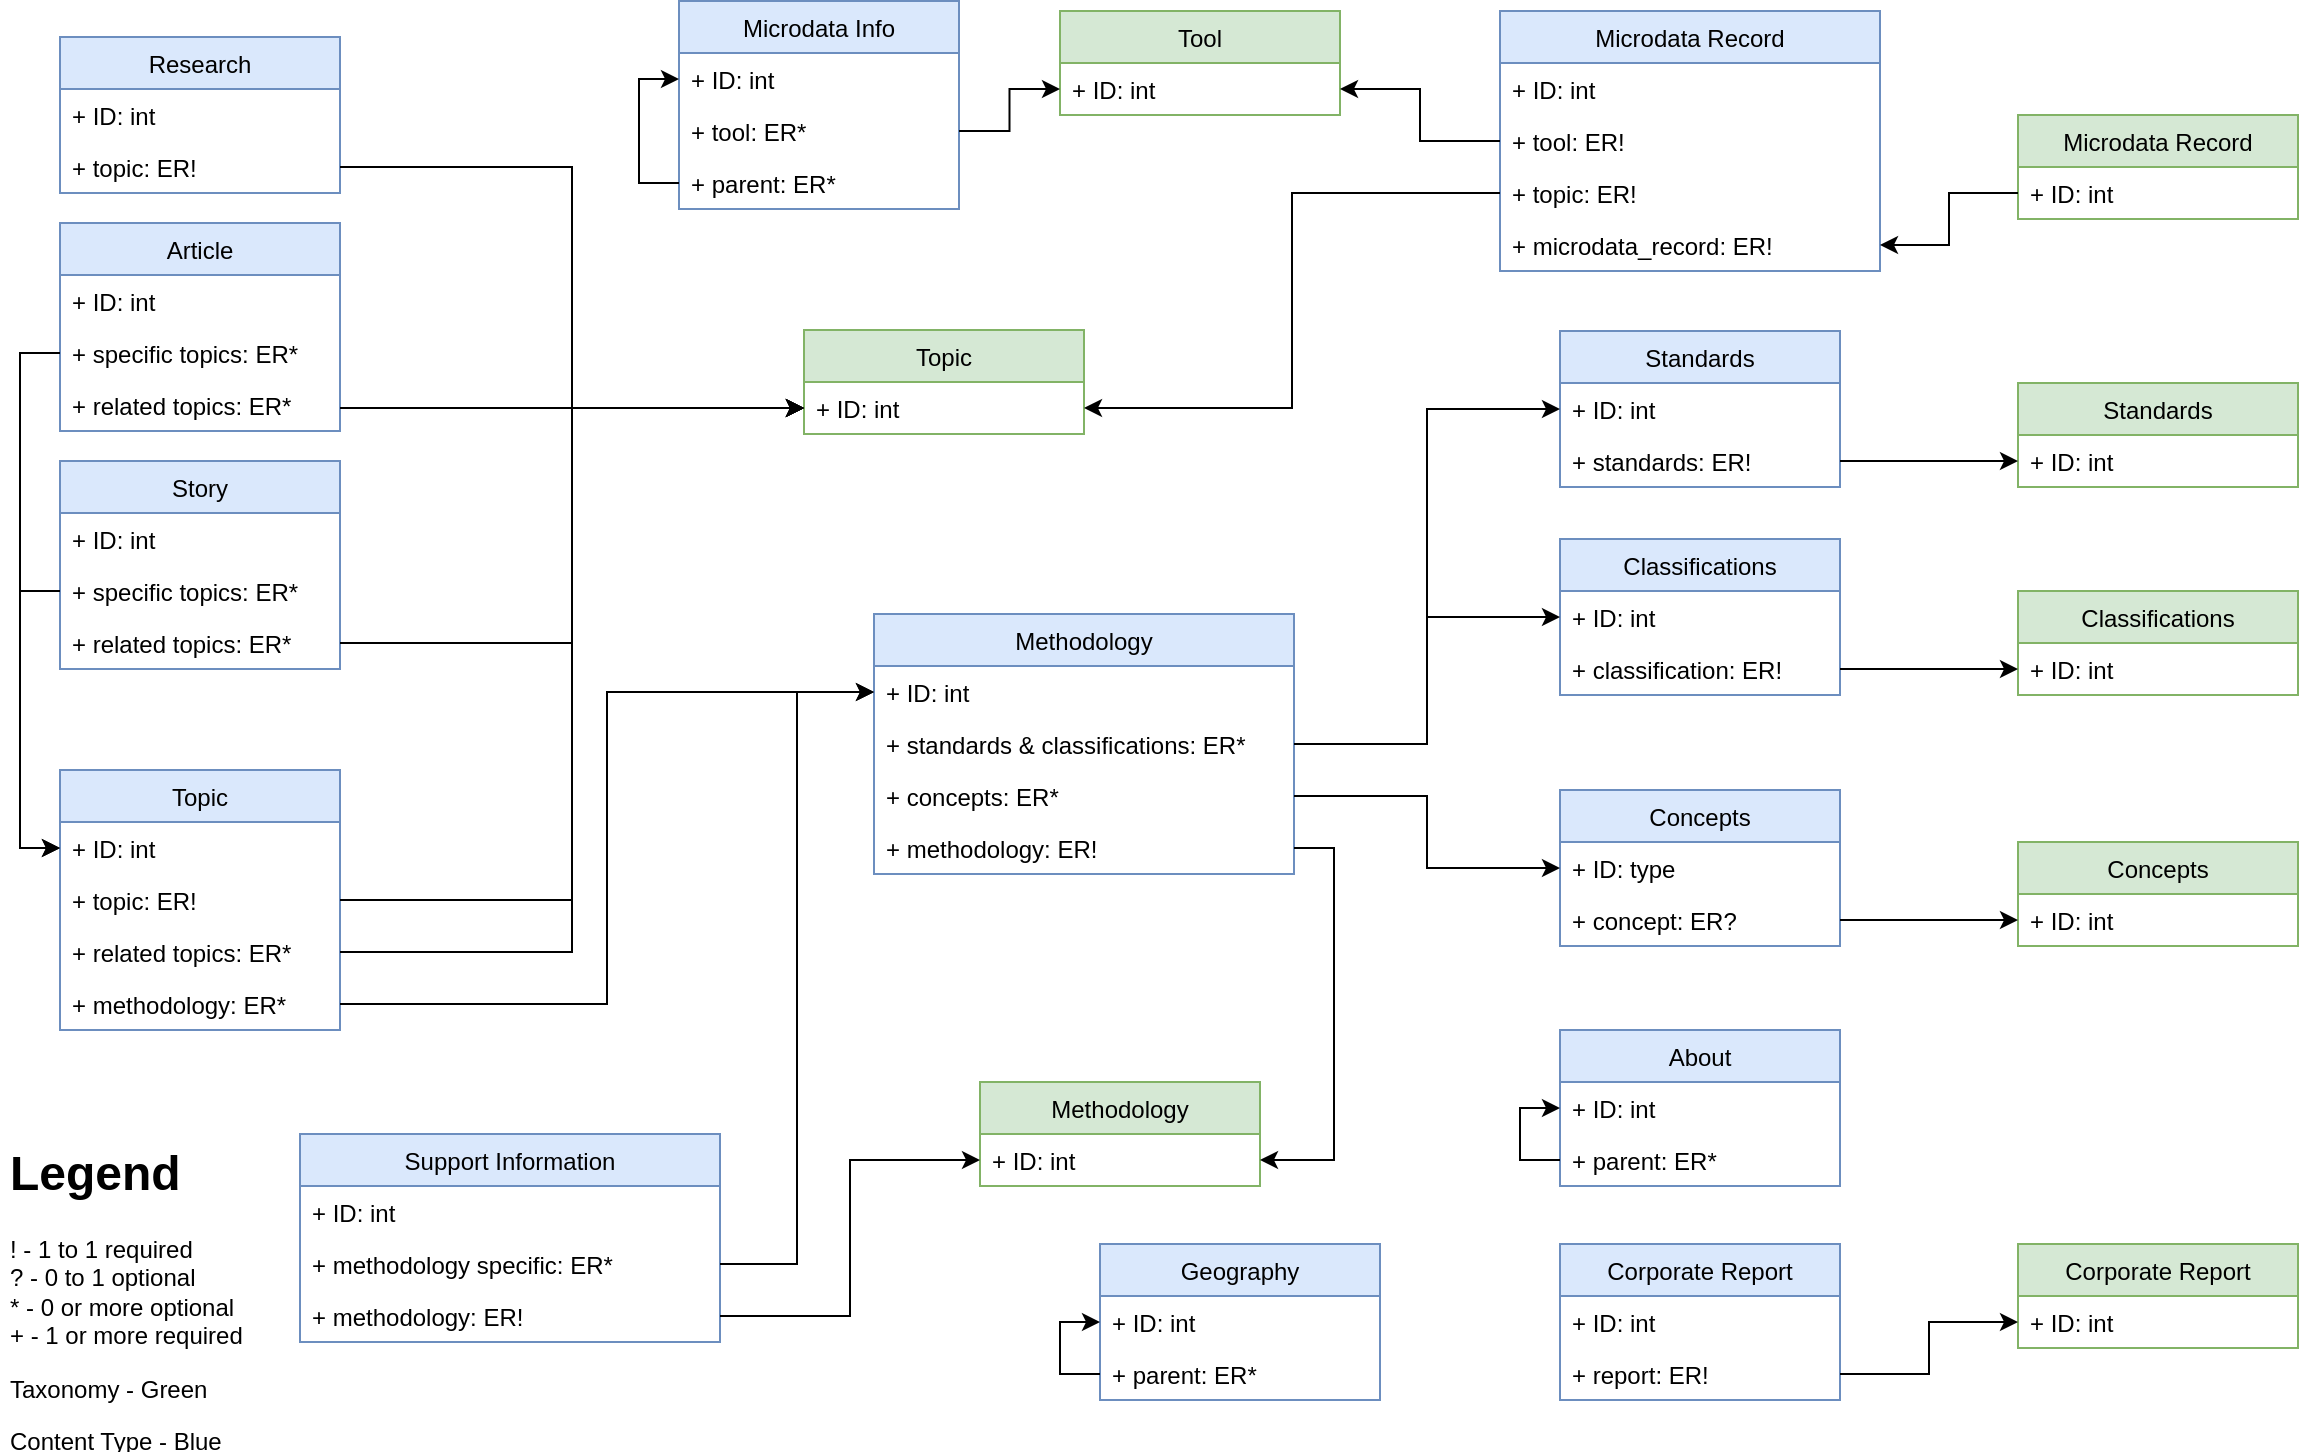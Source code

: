 <mxfile version="10.6.0" type="github"><diagram id="DFdjLmH--7BQ0OchgYfs" name="Page-1"><mxGraphModel dx="1394" dy="796" grid="1" gridSize="10" guides="1" tooltips="1" connect="1" arrows="1" fold="1" page="1" pageScale="1" pageWidth="1169" pageHeight="827" math="0" shadow="0"><root><mxCell id="0"/><mxCell id="1" parent="0"/><mxCell id="3SK7bCxew-deCFF26wQy-1" value="Topic" style="swimlane;fontStyle=0;childLayout=stackLayout;horizontal=1;startSize=26;fillColor=#d5e8d4;horizontalStack=0;resizeParent=1;resizeParentMax=0;resizeLast=0;collapsible=1;marginBottom=0;strokeColor=#82b366;" parent="1" vertex="1"><mxGeometry x="412" y="170" width="140" height="52" as="geometry"><mxRectangle x="60" y="40" width="60" height="26" as="alternateBounds"/></mxGeometry></mxCell><mxCell id="3SK7bCxew-deCFF26wQy-2" value="+ ID: int" style="text;strokeColor=none;fillColor=none;align=left;verticalAlign=top;spacingLeft=4;spacingRight=4;overflow=hidden;rotatable=0;points=[[0,0.5],[1,0.5]];portConstraint=eastwest;" parent="3SK7bCxew-deCFF26wQy-1" vertex="1"><mxGeometry y="26" width="140" height="26" as="geometry"/></mxCell><mxCell id="3SK7bCxew-deCFF26wQy-5" value="Methodology" style="swimlane;fontStyle=0;childLayout=stackLayout;horizontal=1;startSize=26;fillColor=#d5e8d4;horizontalStack=0;resizeParent=1;resizeParentMax=0;resizeLast=0;collapsible=1;marginBottom=0;strokeColor=#82b366;" parent="1" vertex="1"><mxGeometry x="500" y="546" width="140" height="52" as="geometry"><mxRectangle x="20" y="202" width="100" height="26" as="alternateBounds"/></mxGeometry></mxCell><mxCell id="3SK7bCxew-deCFF26wQy-6" value="+ ID: int" style="text;strokeColor=none;fillColor=none;align=left;verticalAlign=top;spacingLeft=4;spacingRight=4;overflow=hidden;rotatable=0;points=[[0,0.5],[1,0.5]];portConstraint=eastwest;" parent="3SK7bCxew-deCFF26wQy-5" vertex="1"><mxGeometry y="26" width="140" height="26" as="geometry"/></mxCell><mxCell id="3SK7bCxew-deCFF26wQy-9" value="Standards" style="swimlane;fontStyle=0;childLayout=stackLayout;horizontal=1;startSize=26;fillColor=#d5e8d4;horizontalStack=0;resizeParent=1;resizeParentMax=0;resizeLast=0;collapsible=1;marginBottom=0;strokeColor=#82b366;" parent="1" vertex="1"><mxGeometry x="1019" y="196.5" width="140" height="52" as="geometry"><mxRectangle x="650" y="312" width="90" height="26" as="alternateBounds"/></mxGeometry></mxCell><mxCell id="3SK7bCxew-deCFF26wQy-10" value="+ ID: int" style="text;strokeColor=none;fillColor=none;align=left;verticalAlign=top;spacingLeft=4;spacingRight=4;overflow=hidden;rotatable=0;points=[[0,0.5],[1,0.5]];portConstraint=eastwest;" parent="3SK7bCxew-deCFF26wQy-9" vertex="1"><mxGeometry y="26" width="140" height="26" as="geometry"/></mxCell><mxCell id="3SK7bCxew-deCFF26wQy-13" value="Classifications" style="swimlane;fontStyle=0;childLayout=stackLayout;horizontal=1;startSize=26;fillColor=#d5e8d4;horizontalStack=0;resizeParent=1;resizeParentMax=0;resizeLast=0;collapsible=1;marginBottom=0;strokeColor=#82b366;" parent="1" vertex="1"><mxGeometry x="1019" y="300.5" width="140" height="52" as="geometry"><mxRectangle x="1009" y="92.5" width="110" height="26" as="alternateBounds"/></mxGeometry></mxCell><mxCell id="3SK7bCxew-deCFF26wQy-14" value="+ ID: int" style="text;strokeColor=none;fillColor=none;align=left;verticalAlign=top;spacingLeft=4;spacingRight=4;overflow=hidden;rotatable=0;points=[[0,0.5],[1,0.5]];portConstraint=eastwest;" parent="3SK7bCxew-deCFF26wQy-13" vertex="1"><mxGeometry y="26" width="140" height="26" as="geometry"/></mxCell><mxCell id="3SK7bCxew-deCFF26wQy-17" value="Concepts" style="swimlane;fontStyle=0;childLayout=stackLayout;horizontal=1;startSize=26;fillColor=#d5e8d4;horizontalStack=0;resizeParent=1;resizeParentMax=0;resizeLast=0;collapsible=1;marginBottom=0;strokeColor=#82b366;" parent="1" vertex="1"><mxGeometry x="1019" y="426" width="140" height="52" as="geometry"><mxRectangle x="720" y="371" width="80" height="26" as="alternateBounds"/></mxGeometry></mxCell><mxCell id="3SK7bCxew-deCFF26wQy-18" value="+ ID: int" style="text;strokeColor=none;fillColor=none;align=left;verticalAlign=top;spacingLeft=4;spacingRight=4;overflow=hidden;rotatable=0;points=[[0,0.5],[1,0.5]];portConstraint=eastwest;" parent="3SK7bCxew-deCFF26wQy-17" vertex="1"><mxGeometry y="26" width="140" height="26" as="geometry"/></mxCell><mxCell id="3SK7bCxew-deCFF26wQy-21" value="Topic" style="swimlane;fontStyle=0;childLayout=stackLayout;horizontal=1;startSize=26;fillColor=#dae8fc;horizontalStack=0;resizeParent=1;resizeParentMax=0;resizeLast=0;collapsible=1;marginBottom=0;strokeColor=#6c8ebf;" parent="1" vertex="1"><mxGeometry x="40" y="390" width="140" height="130" as="geometry"><mxRectangle x="330" y="46" width="60" height="26" as="alternateBounds"/></mxGeometry></mxCell><mxCell id="3SK7bCxew-deCFF26wQy-22" value="+ ID: int" style="text;strokeColor=none;fillColor=none;align=left;verticalAlign=top;spacingLeft=4;spacingRight=4;overflow=hidden;rotatable=0;points=[[0,0.5],[1,0.5]];portConstraint=eastwest;" parent="3SK7bCxew-deCFF26wQy-21" vertex="1"><mxGeometry y="26" width="140" height="26" as="geometry"/></mxCell><mxCell id="3SK7bCxew-deCFF26wQy-49" value="+ topic: ER!" style="text;strokeColor=none;fillColor=none;align=left;verticalAlign=top;spacingLeft=4;spacingRight=4;overflow=hidden;rotatable=0;points=[[0,0.5],[1,0.5]];portConstraint=eastwest;" parent="3SK7bCxew-deCFF26wQy-21" vertex="1"><mxGeometry y="52" width="140" height="26" as="geometry"/></mxCell><mxCell id="3SK7bCxew-deCFF26wQy-67" value="+ related topics: ER*" style="text;strokeColor=none;fillColor=none;align=left;verticalAlign=top;spacingLeft=4;spacingRight=4;overflow=hidden;rotatable=0;points=[[0,0.5],[1,0.5]];portConstraint=eastwest;" parent="3SK7bCxew-deCFF26wQy-21" vertex="1"><mxGeometry y="78" width="140" height="26" as="geometry"/></mxCell><mxCell id="3SK7bCxew-deCFF26wQy-66" value="+ methodology: ER*" style="text;strokeColor=none;fillColor=none;align=left;verticalAlign=top;spacingLeft=4;spacingRight=4;overflow=hidden;rotatable=0;points=[[0,0.5],[1,0.5]];portConstraint=eastwest;" parent="3SK7bCxew-deCFF26wQy-21" vertex="1"><mxGeometry y="104" width="140" height="26" as="geometry"/></mxCell><mxCell id="3SK7bCxew-deCFF26wQy-25" value="Methodology" style="swimlane;fontStyle=0;childLayout=stackLayout;horizontal=1;startSize=26;fillColor=#dae8fc;horizontalStack=0;resizeParent=1;resizeParentMax=0;resizeLast=0;collapsible=1;marginBottom=0;strokeColor=#6c8ebf;" parent="1" vertex="1"><mxGeometry x="447" y="312" width="210" height="130" as="geometry"><mxRectangle x="310" y="271" width="100" height="26" as="alternateBounds"/></mxGeometry></mxCell><mxCell id="3SK7bCxew-deCFF26wQy-26" value="+ ID: int" style="text;strokeColor=none;fillColor=none;align=left;verticalAlign=top;spacingLeft=4;spacingRight=4;overflow=hidden;rotatable=0;points=[[0,0.5],[1,0.5]];portConstraint=eastwest;" parent="3SK7bCxew-deCFF26wQy-25" vertex="1"><mxGeometry y="26" width="210" height="26" as="geometry"/></mxCell><mxCell id="3SK7bCxew-deCFF26wQy-28" value="+ standards &amp; classifications: ER*&#10;" style="text;strokeColor=none;fillColor=none;align=left;verticalAlign=top;spacingLeft=4;spacingRight=4;overflow=hidden;rotatable=0;points=[[0,0.5],[1,0.5]];portConstraint=eastwest;" parent="3SK7bCxew-deCFF26wQy-25" vertex="1"><mxGeometry y="52" width="210" height="26" as="geometry"/></mxCell><mxCell id="3SK7bCxew-deCFF26wQy-46" value="+ concepts: ER*&#10;" style="text;strokeColor=none;fillColor=none;align=left;verticalAlign=top;spacingLeft=4;spacingRight=4;overflow=hidden;rotatable=0;points=[[0,0.5],[1,0.5]];portConstraint=eastwest;" parent="3SK7bCxew-deCFF26wQy-25" vertex="1"><mxGeometry y="78" width="210" height="26" as="geometry"/></mxCell><mxCell id="3SK7bCxew-deCFF26wQy-27" value="+ methodology: ER!" style="text;strokeColor=none;fillColor=none;align=left;verticalAlign=top;spacingLeft=4;spacingRight=4;overflow=hidden;rotatable=0;points=[[0,0.5],[1,0.5]];portConstraint=eastwest;" parent="3SK7bCxew-deCFF26wQy-25" vertex="1"><mxGeometry y="104" width="210" height="26" as="geometry"/></mxCell><mxCell id="3SK7bCxew-deCFF26wQy-29" value="Standards" style="swimlane;fontStyle=0;childLayout=stackLayout;horizontal=1;startSize=26;fillColor=#dae8fc;horizontalStack=0;resizeParent=1;resizeParentMax=0;resizeLast=0;collapsible=1;marginBottom=0;strokeColor=#6c8ebf;" parent="1" vertex="1"><mxGeometry x="790" y="170.5" width="140" height="78" as="geometry"><mxRectangle x="460" y="139" width="90" height="26" as="alternateBounds"/></mxGeometry></mxCell><mxCell id="3SK7bCxew-deCFF26wQy-30" value="+ ID: int" style="text;strokeColor=none;fillColor=none;align=left;verticalAlign=top;spacingLeft=4;spacingRight=4;overflow=hidden;rotatable=0;points=[[0,0.5],[1,0.5]];portConstraint=eastwest;" parent="3SK7bCxew-deCFF26wQy-29" vertex="1"><mxGeometry y="26" width="140" height="26" as="geometry"/></mxCell><mxCell id="3SK7bCxew-deCFF26wQy-31" value="+ standards: ER!" style="text;strokeColor=none;fillColor=none;align=left;verticalAlign=top;spacingLeft=4;spacingRight=4;overflow=hidden;rotatable=0;points=[[0,0.5],[1,0.5]];portConstraint=eastwest;" parent="3SK7bCxew-deCFF26wQy-29" vertex="1"><mxGeometry y="52" width="140" height="26" as="geometry"/></mxCell><mxCell id="3SK7bCxew-deCFF26wQy-33" value="Classifications" style="swimlane;fontStyle=0;childLayout=stackLayout;horizontal=1;startSize=26;fillColor=#dae8fc;horizontalStack=0;resizeParent=1;resizeParentMax=0;resizeLast=0;collapsible=1;marginBottom=0;strokeColor=#6c8ebf;" parent="1" vertex="1"><mxGeometry x="790" y="274.5" width="140" height="78" as="geometry"><mxRectangle x="520" y="336" width="110" height="26" as="alternateBounds"/></mxGeometry></mxCell><mxCell id="3SK7bCxew-deCFF26wQy-34" value="+ ID: int" style="text;strokeColor=none;fillColor=none;align=left;verticalAlign=top;spacingLeft=4;spacingRight=4;overflow=hidden;rotatable=0;points=[[0,0.5],[1,0.5]];portConstraint=eastwest;" parent="3SK7bCxew-deCFF26wQy-33" vertex="1"><mxGeometry y="26" width="140" height="26" as="geometry"/></mxCell><mxCell id="3SK7bCxew-deCFF26wQy-35" value="+ classification: ER!" style="text;strokeColor=none;fillColor=none;align=left;verticalAlign=top;spacingLeft=4;spacingRight=4;overflow=hidden;rotatable=0;points=[[0,0.5],[1,0.5]];portConstraint=eastwest;" parent="3SK7bCxew-deCFF26wQy-33" vertex="1"><mxGeometry y="52" width="140" height="26" as="geometry"/></mxCell><mxCell id="3SK7bCxew-deCFF26wQy-41" value="Concepts" style="swimlane;fontStyle=0;childLayout=stackLayout;horizontal=1;startSize=26;fillColor=#dae8fc;horizontalStack=0;resizeParent=1;resizeParentMax=0;resizeLast=0;collapsible=1;marginBottom=0;strokeColor=#6c8ebf;" parent="1" vertex="1"><mxGeometry x="790" y="400" width="140" height="78" as="geometry"><mxRectangle x="530" y="540" width="80" height="26" as="alternateBounds"/></mxGeometry></mxCell><mxCell id="3SK7bCxew-deCFF26wQy-42" value="+ ID: type" style="text;strokeColor=none;fillColor=none;align=left;verticalAlign=top;spacingLeft=4;spacingRight=4;overflow=hidden;rotatable=0;points=[[0,0.5],[1,0.5]];portConstraint=eastwest;" parent="3SK7bCxew-deCFF26wQy-41" vertex="1"><mxGeometry y="26" width="140" height="26" as="geometry"/></mxCell><mxCell id="3SK7bCxew-deCFF26wQy-43" value="+ concept: ER?" style="text;strokeColor=none;fillColor=none;align=left;verticalAlign=top;spacingLeft=4;spacingRight=4;overflow=hidden;rotatable=0;points=[[0,0.5],[1,0.5]];portConstraint=eastwest;" parent="3SK7bCxew-deCFF26wQy-41" vertex="1"><mxGeometry y="52" width="140" height="26" as="geometry"/></mxCell><mxCell id="3SK7bCxew-deCFF26wQy-47" style="edgeStyle=orthogonalEdgeStyle;rounded=0;orthogonalLoop=1;jettySize=auto;html=1;entryX=1;entryY=0.5;entryDx=0;entryDy=0;startArrow=none;startFill=0;endArrow=classic;endFill=1;" parent="1" source="3SK7bCxew-deCFF26wQy-27" target="3SK7bCxew-deCFF26wQy-6" edge="1"><mxGeometry relative="1" as="geometry"/></mxCell><mxCell id="3SK7bCxew-deCFF26wQy-55" style="edgeStyle=orthogonalEdgeStyle;rounded=0;orthogonalLoop=1;jettySize=auto;html=1;startArrow=none;startFill=0;endArrow=classic;endFill=1;" parent="1" source="3SK7bCxew-deCFF26wQy-31" target="3SK7bCxew-deCFF26wQy-10" edge="1"><mxGeometry relative="1" as="geometry"/></mxCell><mxCell id="3SK7bCxew-deCFF26wQy-60" style="edgeStyle=orthogonalEdgeStyle;rounded=0;orthogonalLoop=1;jettySize=auto;html=1;startArrow=none;startFill=0;endArrow=classic;endFill=1;" parent="1" source="3SK7bCxew-deCFF26wQy-43" target="3SK7bCxew-deCFF26wQy-18" edge="1"><mxGeometry relative="1" as="geometry"/></mxCell><mxCell id="3SK7bCxew-deCFF26wQy-62" style="edgeStyle=orthogonalEdgeStyle;rounded=0;orthogonalLoop=1;jettySize=auto;html=1;entryX=0;entryY=0.5;entryDx=0;entryDy=0;startArrow=none;startFill=0;endArrow=classic;endFill=1;" parent="1" source="3SK7bCxew-deCFF26wQy-28" target="3SK7bCxew-deCFF26wQy-30" edge="1"><mxGeometry relative="1" as="geometry"/></mxCell><mxCell id="3SK7bCxew-deCFF26wQy-63" style="edgeStyle=orthogonalEdgeStyle;rounded=0;orthogonalLoop=1;jettySize=auto;html=1;startArrow=none;startFill=0;endArrow=classic;endFill=1;" parent="1" source="3SK7bCxew-deCFF26wQy-28" target="3SK7bCxew-deCFF26wQy-34" edge="1"><mxGeometry relative="1" as="geometry"/></mxCell><mxCell id="3SK7bCxew-deCFF26wQy-70" style="edgeStyle=orthogonalEdgeStyle;rounded=0;orthogonalLoop=1;jettySize=auto;html=1;startArrow=none;startFill=0;endArrow=classic;endFill=1;" parent="1" source="3SK7bCxew-deCFF26wQy-46" target="3SK7bCxew-deCFF26wQy-42" edge="1"><mxGeometry relative="1" as="geometry"><mxPoint x="779" y="552.5" as="targetPoint"/></mxGeometry></mxCell><mxCell id="3SK7bCxew-deCFF26wQy-71" value="Story" style="swimlane;fontStyle=0;childLayout=stackLayout;horizontal=1;startSize=26;fillColor=#dae8fc;horizontalStack=0;resizeParent=1;resizeParentMax=0;resizeLast=0;collapsible=1;marginBottom=0;strokeColor=#6c8ebf;" parent="1" vertex="1"><mxGeometry x="40" y="235.5" width="140" height="104" as="geometry"/></mxCell><mxCell id="3SK7bCxew-deCFF26wQy-72" value="+ ID: int" style="text;strokeColor=none;fillColor=none;align=left;verticalAlign=top;spacingLeft=4;spacingRight=4;overflow=hidden;rotatable=0;points=[[0,0.5],[1,0.5]];portConstraint=eastwest;" parent="3SK7bCxew-deCFF26wQy-71" vertex="1"><mxGeometry y="26" width="140" height="26" as="geometry"/></mxCell><mxCell id="YafwnoEtegKVe9dZkiIK-1" value="+ specific topics: ER*" style="text;strokeColor=none;fillColor=none;align=left;verticalAlign=top;spacingLeft=4;spacingRight=4;overflow=hidden;rotatable=0;points=[[0,0.5],[1,0.5]];portConstraint=eastwest;" vertex="1" parent="3SK7bCxew-deCFF26wQy-71"><mxGeometry y="52" width="140" height="26" as="geometry"/></mxCell><mxCell id="3SK7bCxew-deCFF26wQy-74" value="+ related topics: ER*" style="text;strokeColor=none;fillColor=none;align=left;verticalAlign=top;spacingLeft=4;spacingRight=4;overflow=hidden;rotatable=0;points=[[0,0.5],[1,0.5]];portConstraint=eastwest;" parent="3SK7bCxew-deCFF26wQy-71" vertex="1"><mxGeometry y="78" width="140" height="26" as="geometry"/></mxCell><mxCell id="3SK7bCxew-deCFF26wQy-76" value="Support Information" style="swimlane;fontStyle=0;childLayout=stackLayout;horizontal=1;startSize=26;fillColor=#dae8fc;horizontalStack=0;resizeParent=1;resizeParentMax=0;resizeLast=0;collapsible=1;marginBottom=0;strokeColor=#6c8ebf;" parent="1" vertex="1"><mxGeometry x="160" y="572" width="210" height="104" as="geometry"/></mxCell><mxCell id="3SK7bCxew-deCFF26wQy-77" value="+ ID: int" style="text;strokeColor=none;fillColor=none;align=left;verticalAlign=top;spacingLeft=4;spacingRight=4;overflow=hidden;rotatable=0;points=[[0,0.5],[1,0.5]];portConstraint=eastwest;" parent="3SK7bCxew-deCFF26wQy-76" vertex="1"><mxGeometry y="26" width="210" height="26" as="geometry"/></mxCell><mxCell id="3SK7bCxew-deCFF26wQy-78" value="+ methodology specific: ER*" style="text;strokeColor=none;fillColor=none;align=left;verticalAlign=top;spacingLeft=4;spacingRight=4;overflow=hidden;rotatable=0;points=[[0,0.5],[1,0.5]];portConstraint=eastwest;" parent="3SK7bCxew-deCFF26wQy-76" vertex="1"><mxGeometry y="52" width="210" height="26" as="geometry"/></mxCell><mxCell id="3SK7bCxew-deCFF26wQy-79" value="+ methodology: ER!" style="text;strokeColor=none;fillColor=none;align=left;verticalAlign=top;spacingLeft=4;spacingRight=4;overflow=hidden;rotatable=0;points=[[0,0.5],[1,0.5]];portConstraint=eastwest;" parent="3SK7bCxew-deCFF26wQy-76" vertex="1"><mxGeometry y="78" width="210" height="26" as="geometry"/></mxCell><mxCell id="3SK7bCxew-deCFF26wQy-80" style="edgeStyle=orthogonalEdgeStyle;rounded=0;orthogonalLoop=1;jettySize=auto;html=1;startArrow=none;startFill=0;endArrow=classic;endFill=1;" parent="1" source="3SK7bCxew-deCFF26wQy-78" target="3SK7bCxew-deCFF26wQy-26" edge="1"><mxGeometry relative="1" as="geometry"><mxPoint x="459" y="622.5" as="targetPoint"/></mxGeometry></mxCell><mxCell id="3SK7bCxew-deCFF26wQy-81" style="edgeStyle=orthogonalEdgeStyle;rounded=0;orthogonalLoop=1;jettySize=auto;html=1;startArrow=none;startFill=0;endArrow=classic;endFill=1;" parent="1" source="3SK7bCxew-deCFF26wQy-79" target="3SK7bCxew-deCFF26wQy-6" edge="1"><mxGeometry relative="1" as="geometry"/></mxCell><mxCell id="3SK7bCxew-deCFF26wQy-82" value="Research" style="swimlane;fontStyle=0;childLayout=stackLayout;horizontal=1;startSize=26;fillColor=#dae8fc;horizontalStack=0;resizeParent=1;resizeParentMax=0;resizeLast=0;collapsible=1;marginBottom=0;strokeColor=#6c8ebf;" parent="1" vertex="1"><mxGeometry x="40" y="23.5" width="140" height="78" as="geometry"/></mxCell><mxCell id="3SK7bCxew-deCFF26wQy-83" value="+ ID: int" style="text;strokeColor=none;fillColor=none;align=left;verticalAlign=top;spacingLeft=4;spacingRight=4;overflow=hidden;rotatable=0;points=[[0,0.5],[1,0.5]];portConstraint=eastwest;" parent="3SK7bCxew-deCFF26wQy-82" vertex="1"><mxGeometry y="26" width="140" height="26" as="geometry"/></mxCell><mxCell id="3SK7bCxew-deCFF26wQy-84" value="+ topic: ER!" style="text;strokeColor=none;fillColor=none;align=left;verticalAlign=top;spacingLeft=4;spacingRight=4;overflow=hidden;rotatable=0;points=[[0,0.5],[1,0.5]];portConstraint=eastwest;" parent="3SK7bCxew-deCFF26wQy-82" vertex="1"><mxGeometry y="52" width="140" height="26" as="geometry"/></mxCell><mxCell id="3SK7bCxew-deCFF26wQy-89" style="edgeStyle=orthogonalEdgeStyle;rounded=0;orthogonalLoop=1;jettySize=auto;html=1;startArrow=none;startFill=0;endArrow=classic;endFill=1;" parent="1" source="3SK7bCxew-deCFF26wQy-35" target="3SK7bCxew-deCFF26wQy-14" edge="1"><mxGeometry relative="1" as="geometry"/></mxCell><mxCell id="3SK7bCxew-deCFF26wQy-90" value="&lt;h1&gt;Legend&lt;/h1&gt;&lt;p&gt;! - 1 to 1 required&lt;br&gt;? - 0 to 1 optional&lt;br&gt;&lt;span&gt;* - 0 or more optional&lt;br&gt;&lt;/span&gt;&lt;span&gt;+ - 1 or more required&lt;/span&gt;&lt;/p&gt;&lt;p&gt;Taxonomy - Green&lt;/p&gt;&lt;p&gt;Content Type - Blue&lt;/p&gt;&lt;p&gt;&lt;br&gt;&lt;/p&gt;" style="text;html=1;strokeColor=none;fillColor=none;spacing=5;spacingTop=-20;whiteSpace=wrap;overflow=hidden;rounded=0;" parent="1" vertex="1"><mxGeometry x="10" y="572" width="190" height="159" as="geometry"/></mxCell><mxCell id="3buYpfvwzCqyg1qVsEH--1" value="About" style="swimlane;fontStyle=0;childLayout=stackLayout;horizontal=1;startSize=26;fillColor=#dae8fc;horizontalStack=0;resizeParent=1;resizeParentMax=0;resizeLast=0;collapsible=1;marginBottom=0;strokeColor=#6c8ebf;" parent="1" vertex="1"><mxGeometry x="790" y="520" width="140" height="78" as="geometry"/></mxCell><mxCell id="3buYpfvwzCqyg1qVsEH--2" value="+ ID: int" style="text;strokeColor=none;fillColor=none;align=left;verticalAlign=top;spacingLeft=4;spacingRight=4;overflow=hidden;rotatable=0;points=[[0,0.5],[1,0.5]];portConstraint=eastwest;" parent="3buYpfvwzCqyg1qVsEH--1" vertex="1"><mxGeometry y="26" width="140" height="26" as="geometry"/></mxCell><mxCell id="3buYpfvwzCqyg1qVsEH--5" style="edgeStyle=orthogonalEdgeStyle;rounded=0;orthogonalLoop=1;jettySize=auto;html=1;entryX=0;entryY=0.5;entryDx=0;entryDy=0;startArrow=none;startFill=0;endArrow=classic;endFill=1;" parent="3buYpfvwzCqyg1qVsEH--1" source="3buYpfvwzCqyg1qVsEH--3" target="3buYpfvwzCqyg1qVsEH--2" edge="1"><mxGeometry relative="1" as="geometry"/></mxCell><mxCell id="3buYpfvwzCqyg1qVsEH--3" value="+ parent: ER*" style="text;strokeColor=none;fillColor=none;align=left;verticalAlign=top;spacingLeft=4;spacingRight=4;overflow=hidden;rotatable=0;points=[[0,0.5],[1,0.5]];portConstraint=eastwest;" parent="3buYpfvwzCqyg1qVsEH--1" vertex="1"><mxGeometry y="52" width="140" height="26" as="geometry"/></mxCell><mxCell id="EyursPFe01dMi8nclGqd-1" value="Microdata Record" style="swimlane;fontStyle=0;childLayout=stackLayout;horizontal=1;startSize=26;fillColor=#dae8fc;horizontalStack=0;resizeParent=1;resizeParentMax=0;resizeLast=0;collapsible=1;marginBottom=0;strokeColor=#6c8ebf;" parent="1" vertex="1"><mxGeometry x="760" y="10.5" width="190" height="130" as="geometry"/></mxCell><mxCell id="EyursPFe01dMi8nclGqd-2" value="+ ID: int" style="text;strokeColor=none;fillColor=none;align=left;verticalAlign=top;spacingLeft=4;spacingRight=4;overflow=hidden;rotatable=0;points=[[0,0.5],[1,0.5]];portConstraint=eastwest;" parent="EyursPFe01dMi8nclGqd-1" vertex="1"><mxGeometry y="26" width="190" height="26" as="geometry"/></mxCell><mxCell id="EyursPFe01dMi8nclGqd-17" value="+ tool: ER!" style="text;strokeColor=none;fillColor=none;align=left;verticalAlign=top;spacingLeft=4;spacingRight=4;overflow=hidden;rotatable=0;points=[[0,0.5],[1,0.5]];portConstraint=eastwest;" parent="EyursPFe01dMi8nclGqd-1" vertex="1"><mxGeometry y="52" width="190" height="26" as="geometry"/></mxCell><mxCell id="EyursPFe01dMi8nclGqd-3" value="+ topic: ER!" style="text;strokeColor=none;fillColor=none;align=left;verticalAlign=top;spacingLeft=4;spacingRight=4;overflow=hidden;rotatable=0;points=[[0,0.5],[1,0.5]];portConstraint=eastwest;" parent="EyursPFe01dMi8nclGqd-1" vertex="1"><mxGeometry y="78" width="190" height="26" as="geometry"/></mxCell><mxCell id="EyursPFe01dMi8nclGqd-16" value="+ microdata_record: ER!" style="text;strokeColor=none;fillColor=none;align=left;verticalAlign=top;spacingLeft=4;spacingRight=4;overflow=hidden;rotatable=0;points=[[0,0.5],[1,0.5]];portConstraint=eastwest;" parent="EyursPFe01dMi8nclGqd-1" vertex="1"><mxGeometry y="104" width="190" height="26" as="geometry"/></mxCell><mxCell id="EyursPFe01dMi8nclGqd-6" value="Microdata Record" style="swimlane;fontStyle=0;childLayout=stackLayout;horizontal=1;startSize=26;fillColor=#d5e8d4;horizontalStack=0;resizeParent=1;resizeParentMax=0;resizeLast=0;collapsible=1;marginBottom=0;strokeColor=#82b366;" parent="1" vertex="1"><mxGeometry x="1019" y="62.5" width="140" height="52" as="geometry"/></mxCell><mxCell id="EyursPFe01dMi8nclGqd-7" value="+ ID: int" style="text;strokeColor=none;fillColor=none;align=left;verticalAlign=top;spacingLeft=4;spacingRight=4;overflow=hidden;rotatable=0;points=[[0,0.5],[1,0.5]];portConstraint=eastwest;" parent="EyursPFe01dMi8nclGqd-6" vertex="1"><mxGeometry y="26" width="140" height="26" as="geometry"/></mxCell><mxCell id="EyursPFe01dMi8nclGqd-11" style="edgeStyle=orthogonalEdgeStyle;rounded=0;orthogonalLoop=1;jettySize=auto;html=1;entryX=1;entryY=0.5;entryDx=0;entryDy=0;startArrow=none;startFill=0;endArrow=classic;endFill=1;" parent="1" source="EyursPFe01dMi8nclGqd-3" target="3SK7bCxew-deCFF26wQy-2" edge="1"><mxGeometry relative="1" as="geometry"/></mxCell><mxCell id="EyursPFe01dMi8nclGqd-12" value="Microdata Info" style="swimlane;fontStyle=0;childLayout=stackLayout;horizontal=1;startSize=26;fillColor=#dae8fc;horizontalStack=0;resizeParent=1;resizeParentMax=0;resizeLast=0;collapsible=1;marginBottom=0;strokeColor=#6c8ebf;" parent="1" vertex="1"><mxGeometry x="349.5" y="5.5" width="140" height="104" as="geometry"/></mxCell><mxCell id="EyursPFe01dMi8nclGqd-13" value="+ ID: int" style="text;strokeColor=none;fillColor=none;align=left;verticalAlign=top;spacingLeft=4;spacingRight=4;overflow=hidden;rotatable=0;points=[[0,0.5],[1,0.5]];portConstraint=eastwest;" parent="EyursPFe01dMi8nclGqd-12" vertex="1"><mxGeometry y="26" width="140" height="26" as="geometry"/></mxCell><mxCell id="EyursPFe01dMi8nclGqd-25" value="+ tool: ER*" style="text;strokeColor=none;fillColor=none;align=left;verticalAlign=top;spacingLeft=4;spacingRight=4;overflow=hidden;rotatable=0;points=[[0,0.5],[1,0.5]];portConstraint=eastwest;" parent="EyursPFe01dMi8nclGqd-12" vertex="1"><mxGeometry y="52" width="140" height="26" as="geometry"/></mxCell><mxCell id="EyursPFe01dMi8nclGqd-27" style="edgeStyle=orthogonalEdgeStyle;rounded=0;orthogonalLoop=1;jettySize=auto;html=1;entryX=0;entryY=0.5;entryDx=0;entryDy=0;" parent="EyursPFe01dMi8nclGqd-12" source="EyursPFe01dMi8nclGqd-26" target="EyursPFe01dMi8nclGqd-13" edge="1"><mxGeometry relative="1" as="geometry"/></mxCell><mxCell id="EyursPFe01dMi8nclGqd-26" value="+ parent: ER*" style="text;strokeColor=none;fillColor=none;align=left;verticalAlign=top;spacingLeft=4;spacingRight=4;overflow=hidden;rotatable=0;points=[[0,0.5],[1,0.5]];portConstraint=eastwest;" parent="EyursPFe01dMi8nclGqd-12" vertex="1"><mxGeometry y="78" width="140" height="26" as="geometry"/></mxCell><mxCell id="EyursPFe01dMi8nclGqd-18" style="edgeStyle=orthogonalEdgeStyle;rounded=0;orthogonalLoop=1;jettySize=auto;html=1;startArrow=none;startFill=0;endArrow=classic;endFill=1;" parent="1" source="EyursPFe01dMi8nclGqd-7" target="EyursPFe01dMi8nclGqd-16" edge="1"><mxGeometry relative="1" as="geometry"/></mxCell><mxCell id="EyursPFe01dMi8nclGqd-19" value="Tool" style="swimlane;fontStyle=0;childLayout=stackLayout;horizontal=1;startSize=26;fillColor=#d5e8d4;horizontalStack=0;resizeParent=1;resizeParentMax=0;resizeLast=0;collapsible=1;marginBottom=0;strokeColor=#82b366;" parent="1" vertex="1"><mxGeometry x="540" y="10.5" width="140" height="52" as="geometry"/></mxCell><mxCell id="EyursPFe01dMi8nclGqd-20" value="+ ID: int" style="text;strokeColor=none;fillColor=none;align=left;verticalAlign=top;spacingLeft=4;spacingRight=4;overflow=hidden;rotatable=0;points=[[0,0.5],[1,0.5]];portConstraint=eastwest;" parent="EyursPFe01dMi8nclGqd-19" vertex="1"><mxGeometry y="26" width="140" height="26" as="geometry"/></mxCell><mxCell id="EyursPFe01dMi8nclGqd-28" style="edgeStyle=orthogonalEdgeStyle;rounded=0;orthogonalLoop=1;jettySize=auto;html=1;startArrow=none;startFill=0;endArrow=classic;endFill=1;" parent="1" source="EyursPFe01dMi8nclGqd-25" target="EyursPFe01dMi8nclGqd-20" edge="1"><mxGeometry relative="1" as="geometry"/></mxCell><mxCell id="EyursPFe01dMi8nclGqd-29" value="Article" style="swimlane;fontStyle=0;childLayout=stackLayout;horizontal=1;startSize=26;fillColor=#dae8fc;horizontalStack=0;resizeParent=1;resizeParentMax=0;resizeLast=0;collapsible=1;marginBottom=0;strokeColor=#6c8ebf;" parent="1" vertex="1"><mxGeometry x="40" y="116.5" width="140" height="104" as="geometry"/></mxCell><mxCell id="EyursPFe01dMi8nclGqd-30" value="+ ID: int" style="text;strokeColor=none;fillColor=none;align=left;verticalAlign=top;spacingLeft=4;spacingRight=4;overflow=hidden;rotatable=0;points=[[0,0.5],[1,0.5]];portConstraint=eastwest;" parent="EyursPFe01dMi8nclGqd-29" vertex="1"><mxGeometry y="26" width="140" height="26" as="geometry"/></mxCell><mxCell id="YafwnoEtegKVe9dZkiIK-3" value="+ specific topics: ER*" style="text;strokeColor=none;fillColor=none;align=left;verticalAlign=top;spacingLeft=4;spacingRight=4;overflow=hidden;rotatable=0;points=[[0,0.5],[1,0.5]];portConstraint=eastwest;" vertex="1" parent="EyursPFe01dMi8nclGqd-29"><mxGeometry y="52" width="140" height="26" as="geometry"/></mxCell><mxCell id="EyursPFe01dMi8nclGqd-31" value="+ related topics: ER*" style="text;strokeColor=none;fillColor=none;align=left;verticalAlign=top;spacingLeft=4;spacingRight=4;overflow=hidden;rotatable=0;points=[[0,0.5],[1,0.5]];portConstraint=eastwest;" parent="EyursPFe01dMi8nclGqd-29" vertex="1"><mxGeometry y="78" width="140" height="26" as="geometry"/></mxCell><mxCell id="EyursPFe01dMi8nclGqd-33" value="Corporate Report" style="swimlane;fontStyle=0;childLayout=stackLayout;horizontal=1;startSize=26;fillColor=#dae8fc;horizontalStack=0;resizeParent=1;resizeParentMax=0;resizeLast=0;collapsible=1;marginBottom=0;strokeColor=#6c8ebf;" parent="1" vertex="1"><mxGeometry x="790" y="627" width="140" height="78" as="geometry"/></mxCell><mxCell id="EyursPFe01dMi8nclGqd-34" value="+ ID: int" style="text;strokeColor=none;fillColor=none;align=left;verticalAlign=top;spacingLeft=4;spacingRight=4;overflow=hidden;rotatable=0;points=[[0,0.5],[1,0.5]];portConstraint=eastwest;" parent="EyursPFe01dMi8nclGqd-33" vertex="1"><mxGeometry y="26" width="140" height="26" as="geometry"/></mxCell><mxCell id="EyursPFe01dMi8nclGqd-35" value="+ report: ER!" style="text;strokeColor=none;fillColor=none;align=left;verticalAlign=top;spacingLeft=4;spacingRight=4;overflow=hidden;rotatable=0;points=[[0,0.5],[1,0.5]];portConstraint=eastwest;" parent="EyursPFe01dMi8nclGqd-33" vertex="1"><mxGeometry y="52" width="140" height="26" as="geometry"/></mxCell><mxCell id="EyursPFe01dMi8nclGqd-37" value="Corporate Report" style="swimlane;fontStyle=0;childLayout=stackLayout;horizontal=1;startSize=26;fillColor=#d5e8d4;horizontalStack=0;resizeParent=1;resizeParentMax=0;resizeLast=0;collapsible=1;marginBottom=0;strokeColor=#82b366;" parent="1" vertex="1"><mxGeometry x="1019" y="627" width="140" height="52" as="geometry"/></mxCell><mxCell id="EyursPFe01dMi8nclGqd-38" value="+ ID: int" style="text;strokeColor=none;fillColor=none;align=left;verticalAlign=top;spacingLeft=4;spacingRight=4;overflow=hidden;rotatable=0;points=[[0,0.5],[1,0.5]];portConstraint=eastwest;" parent="EyursPFe01dMi8nclGqd-37" vertex="1"><mxGeometry y="26" width="140" height="26" as="geometry"/></mxCell><mxCell id="EyursPFe01dMi8nclGqd-41" style="edgeStyle=orthogonalEdgeStyle;rounded=0;orthogonalLoop=1;jettySize=auto;html=1;startArrow=none;startFill=0;endArrow=classic;endFill=1;" parent="1" source="EyursPFe01dMi8nclGqd-35" target="EyursPFe01dMi8nclGqd-38" edge="1"><mxGeometry relative="1" as="geometry"/></mxCell><mxCell id="EyursPFe01dMi8nclGqd-42" value="Geography" style="swimlane;fontStyle=0;childLayout=stackLayout;horizontal=1;startSize=26;fillColor=#dae8fc;horizontalStack=0;resizeParent=1;resizeParentMax=0;resizeLast=0;collapsible=1;marginBottom=0;strokeColor=#6c8ebf;glass=0;shadow=0;comic=0;rounded=0;gradientColor=none;" parent="1" vertex="1"><mxGeometry x="560" y="627" width="140" height="78" as="geometry"/></mxCell><mxCell id="EyursPFe01dMi8nclGqd-43" value="+ ID: int" style="text;strokeColor=none;fillColor=none;align=left;verticalAlign=top;spacingLeft=4;spacingRight=4;overflow=hidden;rotatable=0;points=[[0,0.5],[1,0.5]];portConstraint=eastwest;" parent="EyursPFe01dMi8nclGqd-42" vertex="1"><mxGeometry y="26" width="140" height="26" as="geometry"/></mxCell><mxCell id="EyursPFe01dMi8nclGqd-44" style="edgeStyle=orthogonalEdgeStyle;rounded=0;orthogonalLoop=1;jettySize=auto;html=1;entryX=0;entryY=0.5;entryDx=0;entryDy=0;startArrow=none;startFill=0;endArrow=classic;endFill=1;" parent="EyursPFe01dMi8nclGqd-42" source="EyursPFe01dMi8nclGqd-45" target="EyursPFe01dMi8nclGqd-43" edge="1"><mxGeometry relative="1" as="geometry"/></mxCell><mxCell id="EyursPFe01dMi8nclGqd-45" value="+ parent: ER*" style="text;strokeColor=none;fillColor=none;align=left;verticalAlign=top;spacingLeft=4;spacingRight=4;overflow=hidden;rotatable=0;points=[[0,0.5],[1,0.5]];portConstraint=eastwest;" parent="EyursPFe01dMi8nclGqd-42" vertex="1"><mxGeometry y="52" width="140" height="26" as="geometry"/></mxCell><mxCell id="YafwnoEtegKVe9dZkiIK-5" style="edgeStyle=orthogonalEdgeStyle;rounded=0;orthogonalLoop=1;jettySize=auto;html=1;entryX=0;entryY=0.5;entryDx=0;entryDy=0;" edge="1" parent="1" source="YafwnoEtegKVe9dZkiIK-1" target="3SK7bCxew-deCFF26wQy-22"><mxGeometry relative="1" as="geometry"/></mxCell><mxCell id="YafwnoEtegKVe9dZkiIK-7" style="edgeStyle=orthogonalEdgeStyle;rounded=0;orthogonalLoop=1;jettySize=auto;html=1;entryX=0;entryY=0.5;entryDx=0;entryDy=0;" edge="1" parent="1" source="YafwnoEtegKVe9dZkiIK-3" target="3SK7bCxew-deCFF26wQy-22"><mxGeometry relative="1" as="geometry"/></mxCell><mxCell id="YafwnoEtegKVe9dZkiIK-8" style="edgeStyle=orthogonalEdgeStyle;rounded=0;orthogonalLoop=1;jettySize=auto;html=1;" edge="1" parent="1" source="EyursPFe01dMi8nclGqd-31" target="3SK7bCxew-deCFF26wQy-2"><mxGeometry relative="1" as="geometry"><Array as="points"><mxPoint x="270" y="209"/><mxPoint x="270" y="209"/></Array></mxGeometry></mxCell><mxCell id="YafwnoEtegKVe9dZkiIK-9" style="edgeStyle=orthogonalEdgeStyle;rounded=0;orthogonalLoop=1;jettySize=auto;html=1;entryX=0;entryY=0.5;entryDx=0;entryDy=0;" edge="1" parent="1" source="3SK7bCxew-deCFF26wQy-74" target="3SK7bCxew-deCFF26wQy-2"><mxGeometry relative="1" as="geometry"/></mxCell><mxCell id="YafwnoEtegKVe9dZkiIK-10" style="edgeStyle=orthogonalEdgeStyle;rounded=0;orthogonalLoop=1;jettySize=auto;html=1;" edge="1" parent="1" source="3SK7bCxew-deCFF26wQy-67" target="3SK7bCxew-deCFF26wQy-2"><mxGeometry relative="1" as="geometry"/></mxCell><mxCell id="YafwnoEtegKVe9dZkiIK-11" style="edgeStyle=orthogonalEdgeStyle;rounded=0;orthogonalLoop=1;jettySize=auto;html=1;" edge="1" parent="1" source="3SK7bCxew-deCFF26wQy-49" target="3SK7bCxew-deCFF26wQy-2"><mxGeometry relative="1" as="geometry"/></mxCell><mxCell id="YafwnoEtegKVe9dZkiIK-12" style="edgeStyle=orthogonalEdgeStyle;rounded=0;orthogonalLoop=1;jettySize=auto;html=1;" edge="1" parent="1" source="3SK7bCxew-deCFF26wQy-84" target="3SK7bCxew-deCFF26wQy-2"><mxGeometry relative="1" as="geometry"/></mxCell><mxCell id="YafwnoEtegKVe9dZkiIK-13" style="edgeStyle=orthogonalEdgeStyle;rounded=0;orthogonalLoop=1;jettySize=auto;html=1;entryX=1;entryY=0.5;entryDx=0;entryDy=0;startArrow=none;startFill=0;endArrow=classic;endFill=1;" edge="1" parent="1" source="EyursPFe01dMi8nclGqd-17" target="EyursPFe01dMi8nclGqd-20"><mxGeometry relative="1" as="geometry"/></mxCell><mxCell id="YafwnoEtegKVe9dZkiIK-14" style="edgeStyle=orthogonalEdgeStyle;rounded=0;orthogonalLoop=1;jettySize=auto;html=1;startArrow=none;startFill=0;endArrow=classic;endFill=1;" edge="1" parent="1" source="3SK7bCxew-deCFF26wQy-66" target="3SK7bCxew-deCFF26wQy-26"><mxGeometry relative="1" as="geometry"/></mxCell></root></mxGraphModel></diagram></mxfile>